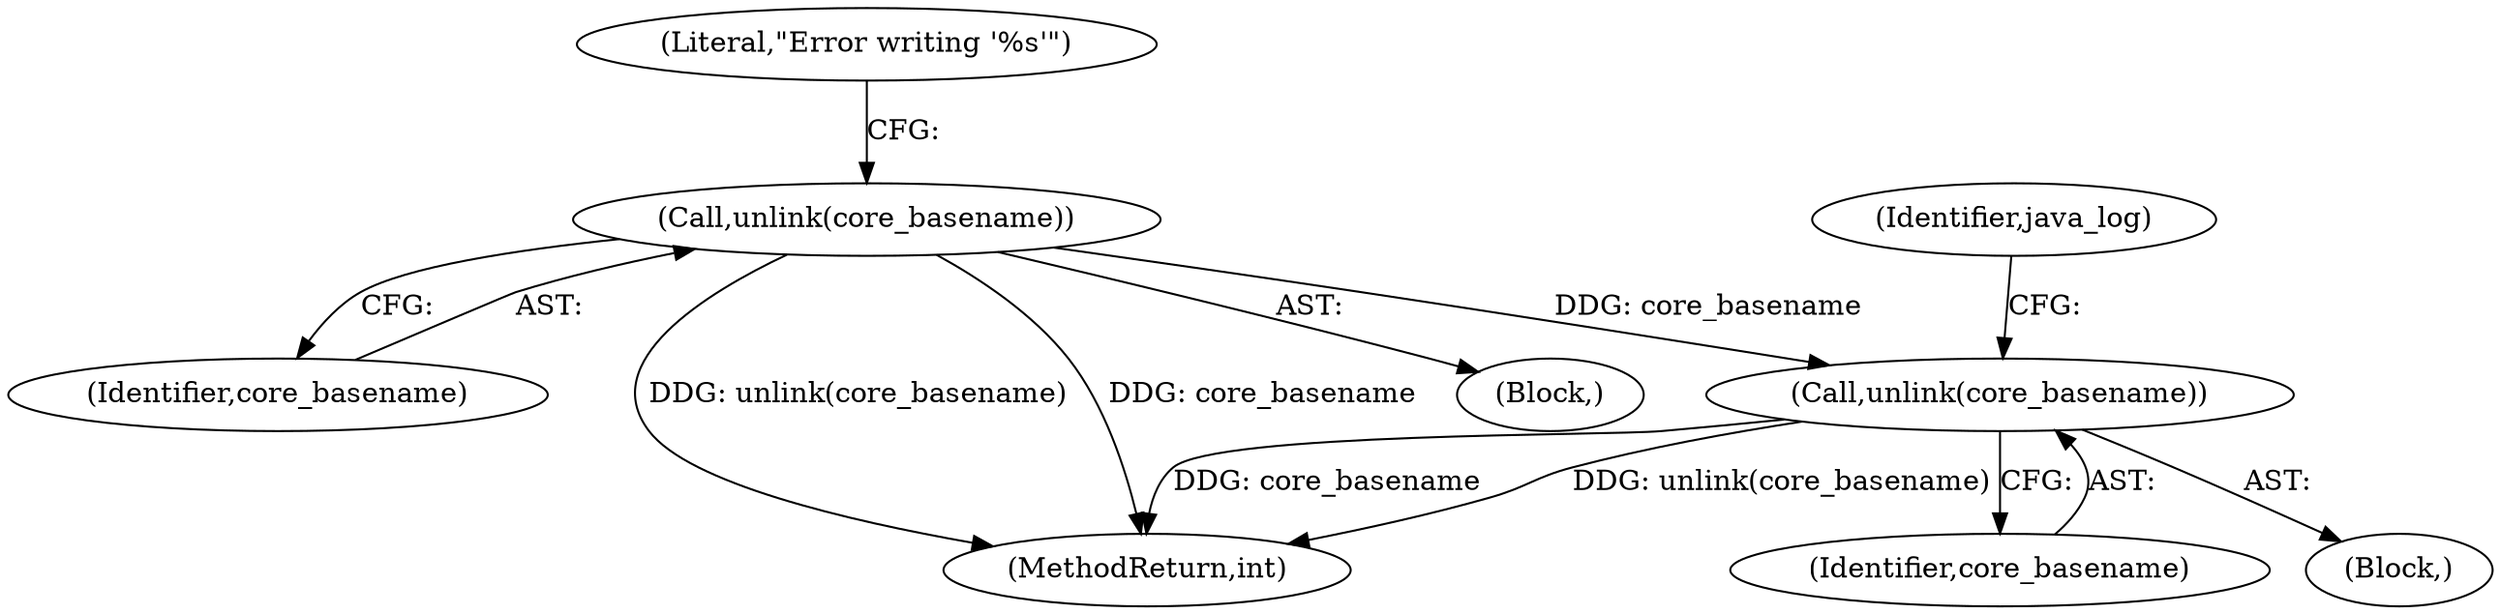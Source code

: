 digraph "0_abrt_4f2c1ddd3e3b81d2d5146b883115371f1cada9f9@API" {
"1000967" [label="(Call,unlink(core_basename))"];
"1000937" [label="(Call,unlink(core_basename))"];
"1000967" [label="(Call,unlink(core_basename))"];
"1000964" [label="(Block,)"];
"1000938" [label="(Identifier,core_basename)"];
"1000940" [label="(Literal,\"Error writing '%s'\")"];
"1001180" [label="(MethodReturn,int)"];
"1000968" [label="(Identifier,core_basename)"];
"1000937" [label="(Call,unlink(core_basename))"];
"1000934" [label="(Block,)"];
"1000972" [label="(Identifier,java_log)"];
"1000967" -> "1000964"  [label="AST: "];
"1000967" -> "1000968"  [label="CFG: "];
"1000968" -> "1000967"  [label="AST: "];
"1000972" -> "1000967"  [label="CFG: "];
"1000967" -> "1001180"  [label="DDG: unlink(core_basename)"];
"1000967" -> "1001180"  [label="DDG: core_basename"];
"1000937" -> "1000967"  [label="DDG: core_basename"];
"1000937" -> "1000934"  [label="AST: "];
"1000937" -> "1000938"  [label="CFG: "];
"1000938" -> "1000937"  [label="AST: "];
"1000940" -> "1000937"  [label="CFG: "];
"1000937" -> "1001180"  [label="DDG: unlink(core_basename)"];
"1000937" -> "1001180"  [label="DDG: core_basename"];
}

